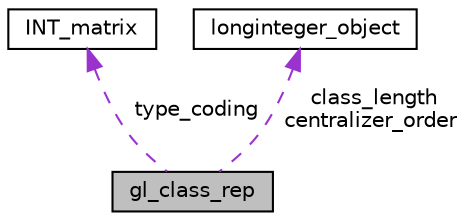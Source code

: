 digraph "gl_class_rep"
{
  edge [fontname="Helvetica",fontsize="10",labelfontname="Helvetica",labelfontsize="10"];
  node [fontname="Helvetica",fontsize="10",shape=record];
  Node1 [label="gl_class_rep",height=0.2,width=0.4,color="black", fillcolor="grey75", style="filled", fontcolor="black"];
  Node2 -> Node1 [dir="back",color="darkorchid3",fontsize="10",style="dashed",label=" type_coding" ,fontname="Helvetica"];
  Node2 [label="INT_matrix",height=0.2,width=0.4,color="black", fillcolor="white", style="filled",URL="$d9/dd1/class_i_n_t__matrix.html"];
  Node3 -> Node1 [dir="back",color="darkorchid3",fontsize="10",style="dashed",label=" class_length\ncentralizer_order" ,fontname="Helvetica"];
  Node3 [label="longinteger_object",height=0.2,width=0.4,color="black", fillcolor="white", style="filled",URL="$dd/d7e/classlonginteger__object.html"];
}
